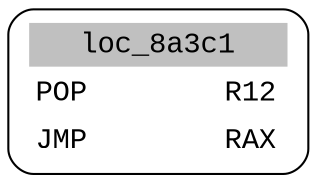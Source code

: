 digraph asm_graph {
1941 [
shape="Mrecord" fontname="Courier New"label =<<table border="0" cellborder="0" cellpadding="3"><tr><td align="center" colspan="2" bgcolor="grey">loc_8a3c1</td></tr><tr><td align="left">POP        R12</td></tr><tr><td align="left">JMP        RAX</td></tr></table>> ];
}